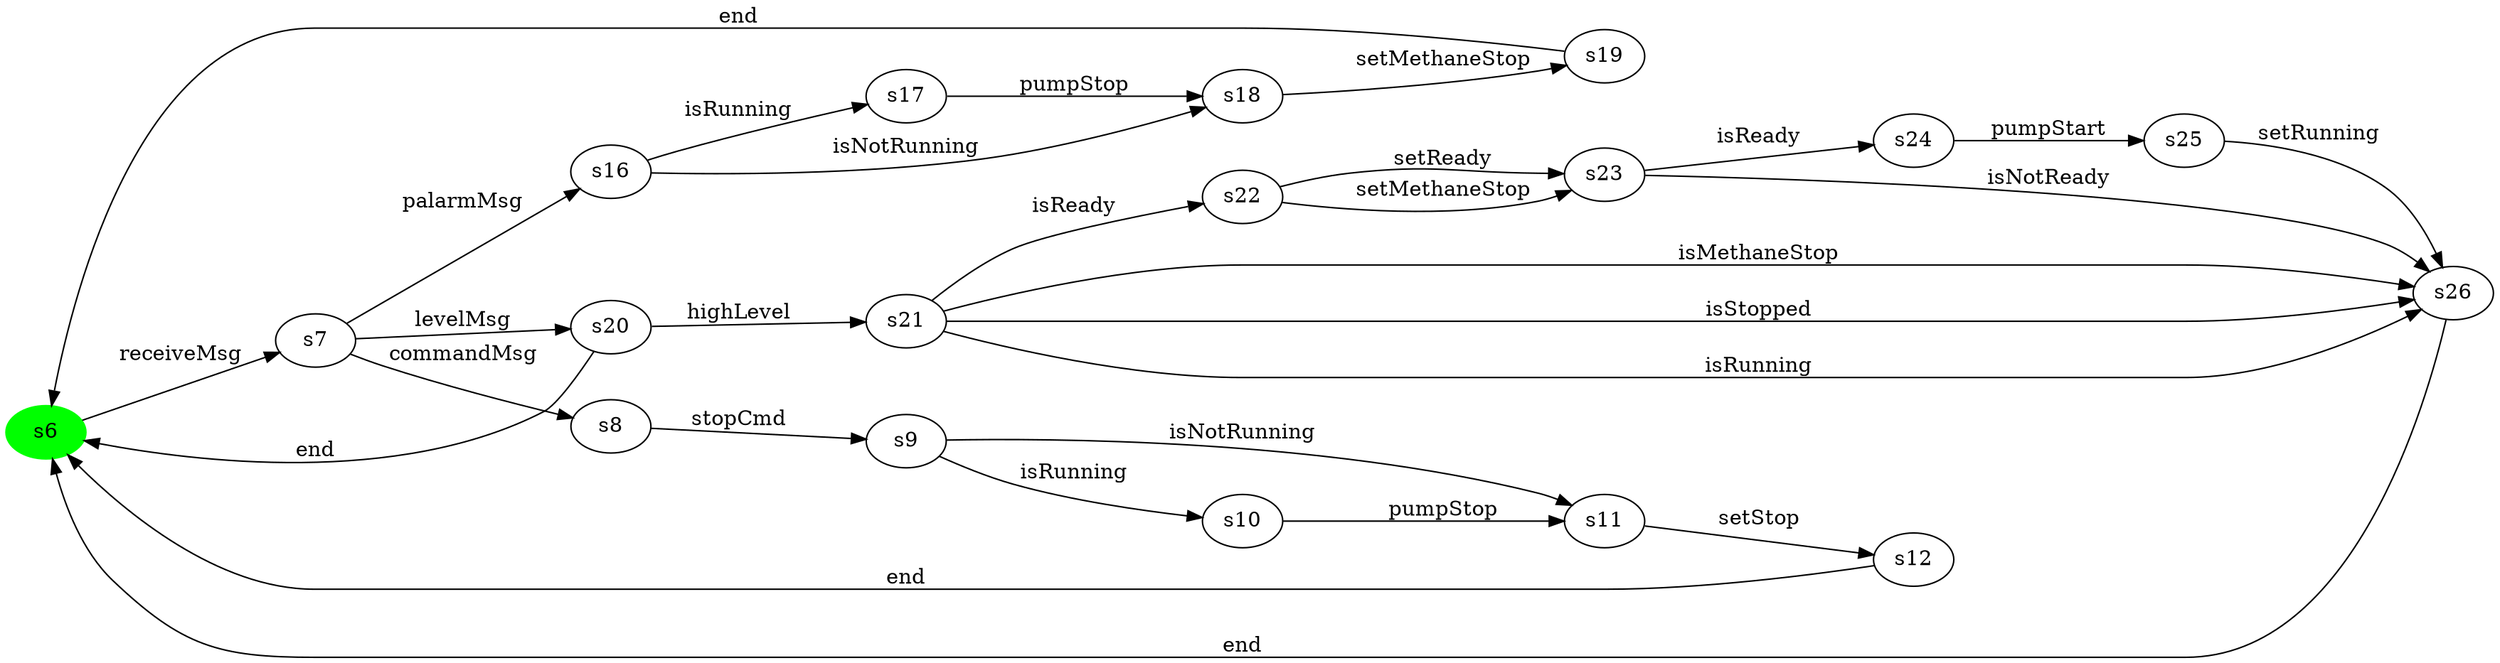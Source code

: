 digraph G {
rankdir=LR;
state0[ label = "s6", style=filled, color=green ];
state0 -> state1 [ label=" receiveMsg " ];
state1 [ label = "s7" ];
state1 -> state2 [ label=" palarmMsg " ];
state1 -> state3 [ label=" levelMsg " ];
state1 -> state4 [ label=" commandMsg " ];
state4 [ label = "s8" ];
state4 -> state5 [ label=" stopCmd " ];
state5 [ label = "s9" ];
state5 -> state6 [ label=" isRunning " ];
state5 -> state7 [ label=" isNotRunning " ];
state3 [ label = "s20" ];
state3 -> state8 [ label=" highLevel " ];
state3 -> state0 [ label=" end " ];
state7 [ label = "s11" ];
state7 -> state9 [ label=" setStop " ];
state10 [ label = "s22" ];
state10 -> state11 [ label=" setReady " ];
state10 -> state11 [ label=" setMethaneStop " ];
state6 [ label = "s10" ];
state6 -> state7 [ label=" pumpStop " ];
state8 [ label = "s21" ];
state8 -> state12 [ label=" isMethaneStop " ];
state8 -> state12 [ label=" isStopped " ];
state8 -> state12 [ label=" isRunning " ];
state8 -> state10 [ label=" isReady " ];
state13 [ label = "s24" ];
state13 -> state14 [ label=" pumpStart " ];
state9 [ label = "s12" ];
state9 -> state0 [ label=" end " ];
state11 [ label = "s23" ];
state11 -> state12 [ label=" isNotReady " ];
state11 -> state13 [ label=" isReady " ];
state12 [ label = "s26" ];
state12 -> state0 [ label=" end " ];
state14 [ label = "s25" ];
state14 -> state12 [ label=" setRunning " ];
state15 [ label = "s17" ];
state15 -> state16 [ label=" pumpStop " ];
state2 [ label = "s16" ];
state2 -> state16 [ label=" isNotRunning " ];
state2 -> state15 [ label=" isRunning " ];
state17 [ label = "s19" ];
state17 -> state0 [ label=" end " ];
state16 [ label = "s18" ];
state16 -> state17 [ label=" setMethaneStop " ];
}
